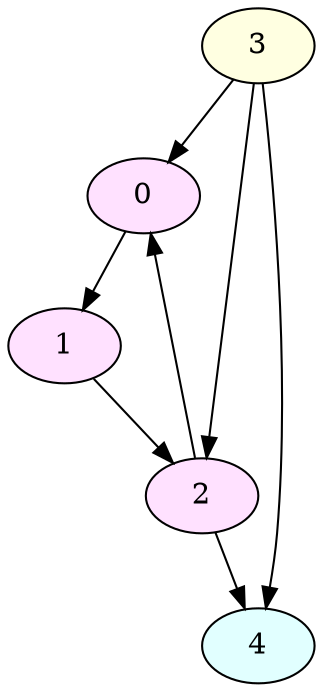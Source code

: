 digraph srcPic{
0->1 
1->2 
2->0 
2->4 
3->0 
3->2 
3->4 
4 
4[ fillcolor="#e1ffff",style=filled]
2[ fillcolor="#ffe1ff",style=filled]
1[ fillcolor="#ffe1ff",style=filled]
0[ fillcolor="#ffe1ff",style=filled]
3[ fillcolor="#ffffe1",style=filled]
}